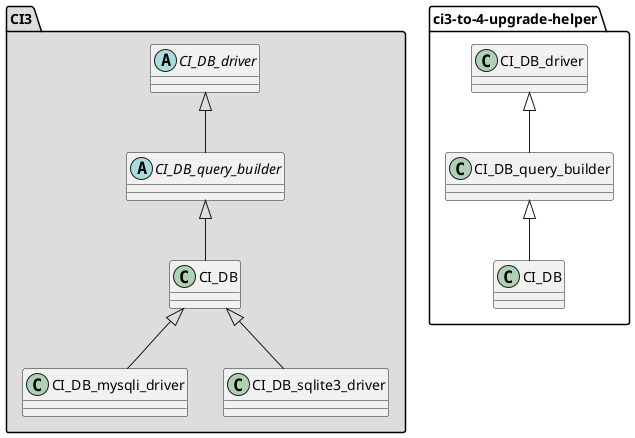 @startuml

namespace CI3 #DDDDDD {
    abstract class CI_DB_driver

    abstract class CI_DB_query_builder extends CI_DB_driver

    class CI_DB extends CI_DB_query_builder

    class CI_DB_mysqli_driver extends CI_DB

    class CI_DB_sqlite3_driver extends CI_DB
}

namespace ci3-to-4-upgrade-helper {
    class CI_DB_driver

    class CI_DB_query_builder extends CI_DB_driver

    class CI_DB extends CI_DB_query_builder
}

@enduml
